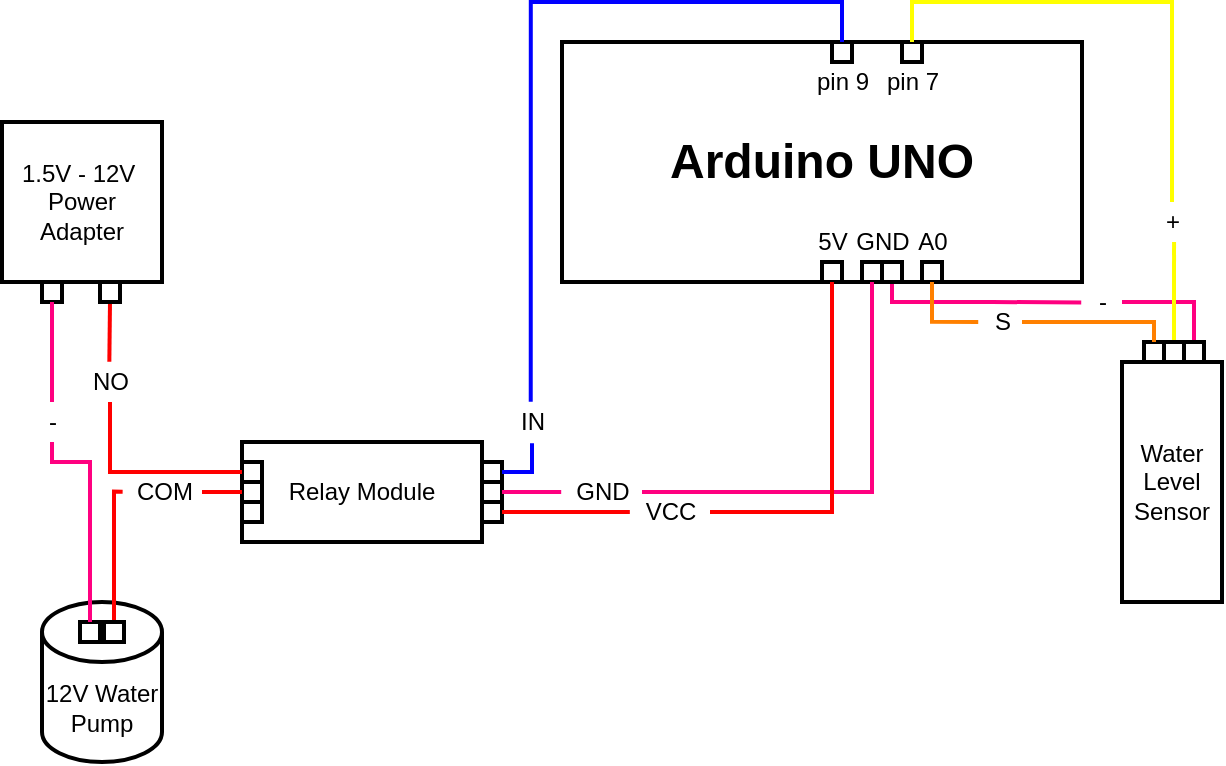 <mxfile version="14.6.13" type="device"><diagram id="OKXpvgM7vcGMy9W1CyjH" name="Page-1"><mxGraphModel dx="1173" dy="595" grid="1" gridSize="10" guides="1" tooltips="1" connect="1" arrows="1" fold="1" page="1" pageScale="1" pageWidth="827" pageHeight="1169" math="0" shadow="0"><root><mxCell id="0"/><mxCell id="1" parent="0"/><mxCell id="YVVP18xPVjM9nu3Cp-4w-1" value="&lt;b&gt;&lt;font style=&quot;font-size: 24px&quot;&gt;Arduino UNO&lt;/font&gt;&lt;/b&gt;" style="rounded=0;whiteSpace=wrap;html=1;strokeWidth=2;" vertex="1" parent="1"><mxGeometry x="360" y="160" width="260" height="120" as="geometry"/></mxCell><mxCell id="YVVP18xPVjM9nu3Cp-4w-2" value="" style="whiteSpace=wrap;html=1;aspect=fixed;strokeWidth=2;" vertex="1" parent="1"><mxGeometry x="495" y="160" width="10" height="10" as="geometry"/></mxCell><mxCell id="YVVP18xPVjM9nu3Cp-4w-3" value="" style="whiteSpace=wrap;html=1;aspect=fixed;strokeWidth=2;" vertex="1" parent="1"><mxGeometry x="530" y="160" width="10" height="10" as="geometry"/></mxCell><mxCell id="YVVP18xPVjM9nu3Cp-4w-47" style="edgeStyle=orthogonalEdgeStyle;rounded=0;orthogonalLoop=1;jettySize=auto;html=1;exitX=0.5;exitY=1;exitDx=0;exitDy=0;entryX=-0.019;entryY=0.511;entryDx=0;entryDy=0;entryPerimeter=0;endArrow=none;endFill=0;strokeColor=#FF0080;strokeWidth=2;" edge="1" parent="1" source="YVVP18xPVjM9nu3Cp-4w-5" target="YVVP18xPVjM9nu3Cp-4w-44"><mxGeometry relative="1" as="geometry"><Array as="points"><mxPoint x="525" y="290"/><mxPoint x="575" y="290"/></Array></mxGeometry></mxCell><mxCell id="YVVP18xPVjM9nu3Cp-4w-5" value="" style="whiteSpace=wrap;html=1;aspect=fixed;strokeWidth=2;" vertex="1" parent="1"><mxGeometry x="520" y="270" width="10" height="10" as="geometry"/></mxCell><mxCell id="YVVP18xPVjM9nu3Cp-4w-6" value="" style="whiteSpace=wrap;html=1;aspect=fixed;strokeWidth=2;" vertex="1" parent="1"><mxGeometry x="540" y="270" width="10" height="10" as="geometry"/></mxCell><mxCell id="YVVP18xPVjM9nu3Cp-4w-7" value="" style="whiteSpace=wrap;html=1;aspect=fixed;strokeWidth=2;" vertex="1" parent="1"><mxGeometry x="510" y="270" width="10" height="10" as="geometry"/></mxCell><mxCell id="YVVP18xPVjM9nu3Cp-4w-8" value="" style="whiteSpace=wrap;html=1;aspect=fixed;strokeWidth=2;" vertex="1" parent="1"><mxGeometry x="490" y="270" width="10" height="10" as="geometry"/></mxCell><mxCell id="YVVP18xPVjM9nu3Cp-4w-9" value="Water Level Sensor" style="rounded=0;whiteSpace=wrap;html=1;strokeWidth=2;" vertex="1" parent="1"><mxGeometry x="640" y="320" width="50" height="120" as="geometry"/></mxCell><mxCell id="YVVP18xPVjM9nu3Cp-4w-48" style="edgeStyle=orthogonalEdgeStyle;rounded=0;orthogonalLoop=1;jettySize=auto;html=1;exitX=0.5;exitY=0;exitDx=0;exitDy=0;entryX=1;entryY=0.5;entryDx=0;entryDy=0;entryPerimeter=0;endArrow=none;endFill=0;strokeColor=#FF0080;strokeWidth=2;" edge="1" parent="1" source="YVVP18xPVjM9nu3Cp-4w-10" target="YVVP18xPVjM9nu3Cp-4w-44"><mxGeometry relative="1" as="geometry"/></mxCell><mxCell id="YVVP18xPVjM9nu3Cp-4w-10" value="" style="whiteSpace=wrap;html=1;aspect=fixed;strokeWidth=2;" vertex="1" parent="1"><mxGeometry x="671" y="310" width="10" height="10" as="geometry"/></mxCell><mxCell id="YVVP18xPVjM9nu3Cp-4w-25" style="edgeStyle=orthogonalEdgeStyle;rounded=0;orthogonalLoop=1;jettySize=auto;html=1;exitX=-0.094;exitY=0.497;exitDx=0;exitDy=0;entryX=0.5;entryY=1;entryDx=0;entryDy=0;endArrow=none;endFill=0;strokeWidth=2;strokeColor=#FF8000;startArrow=none;exitPerimeter=0;" edge="1" parent="1" source="YVVP18xPVjM9nu3Cp-4w-42" target="YVVP18xPVjM9nu3Cp-4w-6"><mxGeometry relative="1" as="geometry"><Array as="points"/></mxGeometry></mxCell><mxCell id="YVVP18xPVjM9nu3Cp-4w-11" value="" style="whiteSpace=wrap;html=1;aspect=fixed;strokeWidth=2;" vertex="1" parent="1"><mxGeometry x="651" y="310" width="10" height="10" as="geometry"/></mxCell><mxCell id="YVVP18xPVjM9nu3Cp-4w-13" style="edgeStyle=orthogonalEdgeStyle;rounded=0;orthogonalLoop=1;jettySize=auto;html=1;exitX=0.5;exitY=0;exitDx=0;exitDy=0;entryX=0.5;entryY=0;entryDx=0;entryDy=0;endArrow=none;endFill=0;strokeWidth=2;strokeColor=#FFFF00;startArrow=none;" edge="1" parent="1" source="YVVP18xPVjM9nu3Cp-4w-43" target="YVVP18xPVjM9nu3Cp-4w-3"><mxGeometry relative="1" as="geometry"/></mxCell><mxCell id="YVVP18xPVjM9nu3Cp-4w-50" style="edgeStyle=orthogonalEdgeStyle;rounded=0;orthogonalLoop=1;jettySize=auto;html=1;exitX=0.5;exitY=0;exitDx=0;exitDy=0;entryX=0.551;entryY=1;entryDx=0;entryDy=0;entryPerimeter=0;endArrow=none;endFill=0;strokeWidth=2;strokeColor=#FFFF00;" edge="1" parent="1" source="YVVP18xPVjM9nu3Cp-4w-12" target="YVVP18xPVjM9nu3Cp-4w-43"><mxGeometry relative="1" as="geometry"/></mxCell><mxCell id="YVVP18xPVjM9nu3Cp-4w-12" value="" style="whiteSpace=wrap;html=1;aspect=fixed;strokeWidth=2;" vertex="1" parent="1"><mxGeometry x="661" y="310" width="10" height="10" as="geometry"/></mxCell><mxCell id="YVVP18xPVjM9nu3Cp-4w-14" style="edgeStyle=orthogonalEdgeStyle;rounded=0;orthogonalLoop=1;jettySize=auto;html=1;exitX=0.5;exitY=0;exitDx=0;exitDy=0;entryX=0;entryY=0.5;entryDx=0;entryDy=0;endArrow=none;endFill=0;strokeWidth=2;" edge="1" parent="1" source="YVVP18xPVjM9nu3Cp-4w-11" target="YVVP18xPVjM9nu3Cp-4w-11"><mxGeometry relative="1" as="geometry"/></mxCell><mxCell id="YVVP18xPVjM9nu3Cp-4w-15" value="Relay Module" style="rounded=0;whiteSpace=wrap;html=1;strokeWidth=2;" vertex="1" parent="1"><mxGeometry x="200" y="360" width="120" height="50" as="geometry"/></mxCell><mxCell id="YVVP18xPVjM9nu3Cp-4w-22" style="edgeStyle=orthogonalEdgeStyle;rounded=0;orthogonalLoop=1;jettySize=auto;html=1;exitX=0.479;exitY=-0.005;exitDx=0;exitDy=0;entryX=0.5;entryY=0;entryDx=0;entryDy=0;endArrow=none;endFill=0;strokeWidth=2;strokeColor=#0000FF;startArrow=none;exitPerimeter=0;" edge="1" parent="1" source="YVVP18xPVjM9nu3Cp-4w-35" target="YVVP18xPVjM9nu3Cp-4w-2"><mxGeometry relative="1" as="geometry"><Array as="points"><mxPoint x="344" y="140"/><mxPoint x="500" y="140"/></Array></mxGeometry></mxCell><mxCell id="YVVP18xPVjM9nu3Cp-4w-16" value="" style="whiteSpace=wrap;html=1;aspect=fixed;strokeWidth=2;" vertex="1" parent="1"><mxGeometry x="320" y="370" width="10" height="10" as="geometry"/></mxCell><mxCell id="YVVP18xPVjM9nu3Cp-4w-23" style="edgeStyle=orthogonalEdgeStyle;rounded=0;orthogonalLoop=1;jettySize=auto;html=1;exitX=1;exitY=0.5;exitDx=0;exitDy=0;entryX=0.5;entryY=1;entryDx=0;entryDy=0;endArrow=none;endFill=0;strokeWidth=2;strokeColor=#FF0080;startArrow=none;" edge="1" parent="1" source="YVVP18xPVjM9nu3Cp-4w-36" target="YVVP18xPVjM9nu3Cp-4w-7"><mxGeometry relative="1" as="geometry"/></mxCell><mxCell id="YVVP18xPVjM9nu3Cp-4w-17" value="" style="whiteSpace=wrap;html=1;aspect=fixed;strokeWidth=2;" vertex="1" parent="1"><mxGeometry x="320" y="380" width="10" height="10" as="geometry"/></mxCell><mxCell id="YVVP18xPVjM9nu3Cp-4w-24" style="edgeStyle=orthogonalEdgeStyle;rounded=0;orthogonalLoop=1;jettySize=auto;html=1;exitX=1;exitY=0.5;exitDx=0;exitDy=0;entryX=0.5;entryY=1;entryDx=0;entryDy=0;endArrow=none;endFill=0;strokeWidth=2;strokeColor=#FF0000;startArrow=none;" edge="1" parent="1" source="YVVP18xPVjM9nu3Cp-4w-37" target="YVVP18xPVjM9nu3Cp-4w-8"><mxGeometry relative="1" as="geometry"/></mxCell><mxCell id="YVVP18xPVjM9nu3Cp-4w-18" value="" style="whiteSpace=wrap;html=1;aspect=fixed;strokeWidth=2;" vertex="1" parent="1"><mxGeometry x="320" y="390" width="10" height="10" as="geometry"/></mxCell><mxCell id="YVVP18xPVjM9nu3Cp-4w-61" style="edgeStyle=orthogonalEdgeStyle;rounded=0;jumpStyle=none;orthogonalLoop=1;jettySize=auto;html=1;entryX=0.5;entryY=1;entryDx=0;entryDy=0;endArrow=none;endFill=0;strokeColor=#FF0000;strokeWidth=2;startArrow=none;exitX=0.489;exitY=-0.008;exitDx=0;exitDy=0;exitPerimeter=0;" edge="1" parent="1" source="YVVP18xPVjM9nu3Cp-4w-64" target="YVVP18xPVjM9nu3Cp-4w-58"><mxGeometry relative="1" as="geometry"><mxPoint x="170" y="300" as="sourcePoint"/></mxGeometry></mxCell><mxCell id="YVVP18xPVjM9nu3Cp-4w-19" value="" style="whiteSpace=wrap;html=1;aspect=fixed;strokeWidth=2;" vertex="1" parent="1"><mxGeometry x="200" y="370" width="10" height="10" as="geometry"/></mxCell><mxCell id="YVVP18xPVjM9nu3Cp-4w-20" value="" style="whiteSpace=wrap;html=1;aspect=fixed;strokeWidth=2;" vertex="1" parent="1"><mxGeometry x="200" y="380" width="10" height="10" as="geometry"/></mxCell><mxCell id="YVVP18xPVjM9nu3Cp-4w-21" value="" style="whiteSpace=wrap;html=1;aspect=fixed;strokeWidth=2;" vertex="1" parent="1"><mxGeometry x="200" y="390" width="10" height="10" as="geometry"/></mxCell><mxCell id="YVVP18xPVjM9nu3Cp-4w-30" value="pin 9" style="text;html=1;align=center;verticalAlign=middle;resizable=0;points=[];autosize=1;strokeColor=none;" vertex="1" parent="1"><mxGeometry x="480" y="170" width="40" height="20" as="geometry"/></mxCell><mxCell id="YVVP18xPVjM9nu3Cp-4w-31" value="pin 7" style="text;html=1;align=center;verticalAlign=middle;resizable=0;points=[];autosize=1;strokeColor=none;" vertex="1" parent="1"><mxGeometry x="515" y="170" width="40" height="20" as="geometry"/></mxCell><mxCell id="YVVP18xPVjM9nu3Cp-4w-32" value="5V" style="text;html=1;align=center;verticalAlign=middle;resizable=0;points=[];autosize=1;strokeColor=none;" vertex="1" parent="1"><mxGeometry x="480" y="250" width="30" height="20" as="geometry"/></mxCell><mxCell id="YVVP18xPVjM9nu3Cp-4w-33" value="GND" style="text;html=1;align=center;verticalAlign=middle;resizable=0;points=[];autosize=1;strokeColor=none;" vertex="1" parent="1"><mxGeometry x="500" y="250" width="40" height="20" as="geometry"/></mxCell><mxCell id="YVVP18xPVjM9nu3Cp-4w-34" value="A0" style="text;html=1;align=center;verticalAlign=middle;resizable=0;points=[];autosize=1;strokeColor=none;" vertex="1" parent="1"><mxGeometry x="530" y="250" width="30" height="20" as="geometry"/></mxCell><mxCell id="YVVP18xPVjM9nu3Cp-4w-36" value="GND" style="text;html=1;align=center;verticalAlign=middle;resizable=0;points=[];autosize=1;strokeColor=none;" vertex="1" parent="1"><mxGeometry x="360" y="375" width="40" height="20" as="geometry"/></mxCell><mxCell id="YVVP18xPVjM9nu3Cp-4w-38" value="" style="edgeStyle=orthogonalEdgeStyle;rounded=0;orthogonalLoop=1;jettySize=auto;html=1;exitX=1;exitY=0.5;exitDx=0;exitDy=0;entryX=-0.011;entryY=0.537;entryDx=0;entryDy=0;endArrow=none;endFill=0;strokeWidth=2;strokeColor=#FF0080;entryPerimeter=0;" edge="1" parent="1" source="YVVP18xPVjM9nu3Cp-4w-17" target="YVVP18xPVjM9nu3Cp-4w-36"><mxGeometry relative="1" as="geometry"><mxPoint x="330" y="385" as="sourcePoint"/><mxPoint x="515" y="280" as="targetPoint"/></mxGeometry></mxCell><mxCell id="YVVP18xPVjM9nu3Cp-4w-37" value="VCC" style="text;html=1;align=center;verticalAlign=middle;resizable=0;points=[];autosize=1;strokeColor=none;" vertex="1" parent="1"><mxGeometry x="394" y="385" width="40" height="20" as="geometry"/></mxCell><mxCell id="YVVP18xPVjM9nu3Cp-4w-39" value="" style="edgeStyle=orthogonalEdgeStyle;rounded=0;orthogonalLoop=1;jettySize=auto;html=1;exitX=1;exitY=0.5;exitDx=0;exitDy=0;endArrow=none;endFill=0;strokeWidth=2;strokeColor=#FF0000;entryX=-0.002;entryY=0.499;entryDx=0;entryDy=0;entryPerimeter=0;" edge="1" parent="1" source="YVVP18xPVjM9nu3Cp-4w-18" target="YVVP18xPVjM9nu3Cp-4w-37"><mxGeometry relative="1" as="geometry"><mxPoint x="330" y="395" as="sourcePoint"/><mxPoint x="380" y="420" as="targetPoint"/></mxGeometry></mxCell><mxCell id="YVVP18xPVjM9nu3Cp-4w-35" value="IN" style="text;html=1;align=center;verticalAlign=middle;resizable=0;points=[];autosize=1;strokeColor=none;" vertex="1" parent="1"><mxGeometry x="330" y="340" width="30" height="20" as="geometry"/></mxCell><mxCell id="YVVP18xPVjM9nu3Cp-4w-41" value="" style="edgeStyle=orthogonalEdgeStyle;rounded=0;orthogonalLoop=1;jettySize=auto;html=1;exitX=1;exitY=0.5;exitDx=0;exitDy=0;entryX=0.514;entryY=1.029;entryDx=0;entryDy=0;endArrow=none;endFill=0;strokeWidth=2;strokeColor=#0000FF;entryPerimeter=0;" edge="1" parent="1" source="YVVP18xPVjM9nu3Cp-4w-16" target="YVVP18xPVjM9nu3Cp-4w-35"><mxGeometry relative="1" as="geometry"><mxPoint x="330" y="375" as="sourcePoint"/><mxPoint x="500" y="160" as="targetPoint"/><Array as="points"><mxPoint x="345" y="375"/><mxPoint x="345" y="361"/></Array></mxGeometry></mxCell><mxCell id="YVVP18xPVjM9nu3Cp-4w-44" value="-" style="text;html=1;align=center;verticalAlign=middle;resizable=0;points=[];autosize=1;" vertex="1" parent="1"><mxGeometry x="620" y="280" width="20" height="20" as="geometry"/></mxCell><mxCell id="YVVP18xPVjM9nu3Cp-4w-43" value="+" style="text;html=1;align=center;verticalAlign=middle;resizable=0;points=[];autosize=1;strokeColor=none;" vertex="1" parent="1"><mxGeometry x="655" y="240" width="20" height="20" as="geometry"/></mxCell><mxCell id="YVVP18xPVjM9nu3Cp-4w-42" value="S" style="text;html=1;align=center;verticalAlign=middle;resizable=0;points=[];autosize=1;strokeColor=none;" vertex="1" parent="1"><mxGeometry x="570" y="290" width="20" height="20" as="geometry"/></mxCell><mxCell id="YVVP18xPVjM9nu3Cp-4w-51" value="" style="edgeStyle=orthogonalEdgeStyle;rounded=0;orthogonalLoop=1;jettySize=auto;html=1;exitX=0.5;exitY=0;exitDx=0;exitDy=0;endArrow=none;endFill=0;strokeWidth=2;strokeColor=#FF8000;" edge="1" parent="1" source="YVVP18xPVjM9nu3Cp-4w-11"><mxGeometry relative="1" as="geometry"><mxPoint x="656" y="310" as="sourcePoint"/><mxPoint x="590" y="300" as="targetPoint"/><Array as="points"><mxPoint x="656" y="300"/></Array></mxGeometry></mxCell><mxCell id="YVVP18xPVjM9nu3Cp-4w-52" value="1.5V - 12V&amp;nbsp;&lt;br&gt;Power Adapter" style="whiteSpace=wrap;html=1;aspect=fixed;strokeColor=#000000;strokeWidth=2;" vertex="1" parent="1"><mxGeometry x="80" y="200" width="80" height="80" as="geometry"/></mxCell><mxCell id="YVVP18xPVjM9nu3Cp-4w-53" value="12V Water Pump" style="shape=cylinder3;whiteSpace=wrap;html=1;boundedLbl=1;backgroundOutline=1;size=15;strokeColor=#000000;strokeWidth=2;" vertex="1" parent="1"><mxGeometry x="100" y="440" width="60" height="80" as="geometry"/></mxCell><mxCell id="YVVP18xPVjM9nu3Cp-4w-54" value="" style="whiteSpace=wrap;html=1;aspect=fixed;strokeWidth=2;" vertex="1" parent="1"><mxGeometry x="119" y="450" width="10" height="10" as="geometry"/></mxCell><mxCell id="YVVP18xPVjM9nu3Cp-4w-60" style="edgeStyle=orthogonalEdgeStyle;rounded=0;jumpStyle=none;orthogonalLoop=1;jettySize=auto;html=1;exitX=0.5;exitY=0;exitDx=0;exitDy=0;endArrow=none;endFill=0;strokeColor=#FF0000;strokeWidth=2;entryX=-0.017;entryY=0.492;entryDx=0;entryDy=0;entryPerimeter=0;" edge="1" parent="1" source="YVVP18xPVjM9nu3Cp-4w-55" target="YVVP18xPVjM9nu3Cp-4w-63"><mxGeometry relative="1" as="geometry"><mxPoint x="136.2" y="390" as="targetPoint"/><Array as="points"><mxPoint x="136" y="385"/></Array></mxGeometry></mxCell><mxCell id="YVVP18xPVjM9nu3Cp-4w-55" value="" style="whiteSpace=wrap;html=1;aspect=fixed;strokeWidth=2;" vertex="1" parent="1"><mxGeometry x="131" y="450" width="10" height="10" as="geometry"/></mxCell><mxCell id="YVVP18xPVjM9nu3Cp-4w-62" style="edgeStyle=orthogonalEdgeStyle;rounded=0;jumpStyle=none;orthogonalLoop=1;jettySize=auto;html=1;entryX=0.5;entryY=0;entryDx=0;entryDy=0;endArrow=none;endFill=0;strokeWidth=2;strokeColor=#FF0080;startArrow=none;" edge="1" parent="1" source="YVVP18xPVjM9nu3Cp-4w-67" target="YVVP18xPVjM9nu3Cp-4w-54"><mxGeometry relative="1" as="geometry"><Array as="points"><mxPoint x="105" y="370"/><mxPoint x="124" y="370"/></Array></mxGeometry></mxCell><mxCell id="YVVP18xPVjM9nu3Cp-4w-57" value="" style="whiteSpace=wrap;html=1;aspect=fixed;strokeWidth=2;" vertex="1" parent="1"><mxGeometry x="100" y="280" width="10" height="10" as="geometry"/></mxCell><mxCell id="YVVP18xPVjM9nu3Cp-4w-58" value="" style="whiteSpace=wrap;html=1;aspect=fixed;strokeWidth=2;" vertex="1" parent="1"><mxGeometry x="129" y="280" width="10" height="10" as="geometry"/></mxCell><mxCell id="YVVP18xPVjM9nu3Cp-4w-63" value="COM" style="text;html=1;align=center;verticalAlign=middle;resizable=0;points=[];autosize=1;strokeColor=none;" vertex="1" parent="1"><mxGeometry x="141" y="375" width="40" height="20" as="geometry"/></mxCell><mxCell id="YVVP18xPVjM9nu3Cp-4w-65" value="" style="edgeStyle=orthogonalEdgeStyle;rounded=0;orthogonalLoop=1;jettySize=auto;html=1;exitX=0;exitY=0.5;exitDx=0;exitDy=0;endArrow=none;endFill=0;strokeWidth=2;strokeColor=#FF0000;jumpStyle=none;" edge="1" parent="1" source="YVVP18xPVjM9nu3Cp-4w-20"><mxGeometry relative="1" as="geometry"><mxPoint x="200" y="385" as="sourcePoint"/><mxPoint x="180" y="385" as="targetPoint"/></mxGeometry></mxCell><mxCell id="YVVP18xPVjM9nu3Cp-4w-64" value="NO" style="text;html=1;align=center;verticalAlign=middle;resizable=0;points=[];autosize=1;strokeColor=none;" vertex="1" parent="1"><mxGeometry x="119" y="320" width="30" height="20" as="geometry"/></mxCell><mxCell id="YVVP18xPVjM9nu3Cp-4w-66" value="" style="edgeStyle=orthogonalEdgeStyle;rounded=0;jumpStyle=none;orthogonalLoop=1;jettySize=auto;html=1;exitX=0;exitY=0.5;exitDx=0;exitDy=0;entryX=0.5;entryY=1;entryDx=0;entryDy=0;endArrow=none;endFill=0;strokeColor=#FF0000;strokeWidth=2;" edge="1" parent="1" source="YVVP18xPVjM9nu3Cp-4w-19" target="YVVP18xPVjM9nu3Cp-4w-64"><mxGeometry relative="1" as="geometry"><mxPoint x="200" y="375" as="sourcePoint"/><mxPoint x="134" y="290" as="targetPoint"/></mxGeometry></mxCell><mxCell id="YVVP18xPVjM9nu3Cp-4w-67" value="-" style="text;html=1;align=center;verticalAlign=middle;resizable=0;points=[];autosize=1;" vertex="1" parent="1"><mxGeometry x="95" y="340" width="20" height="20" as="geometry"/></mxCell><mxCell id="YVVP18xPVjM9nu3Cp-4w-68" value="" style="edgeStyle=orthogonalEdgeStyle;rounded=0;jumpStyle=none;orthogonalLoop=1;jettySize=auto;html=1;entryX=0.5;entryY=0;entryDx=0;entryDy=0;endArrow=none;endFill=0;strokeWidth=2;strokeColor=#FF0080;" edge="1" parent="1" source="YVVP18xPVjM9nu3Cp-4w-57" target="YVVP18xPVjM9nu3Cp-4w-67"><mxGeometry relative="1" as="geometry"><mxPoint x="105" y="290" as="sourcePoint"/><mxPoint x="124" y="450" as="targetPoint"/><Array as="points"/></mxGeometry></mxCell></root></mxGraphModel></diagram></mxfile>